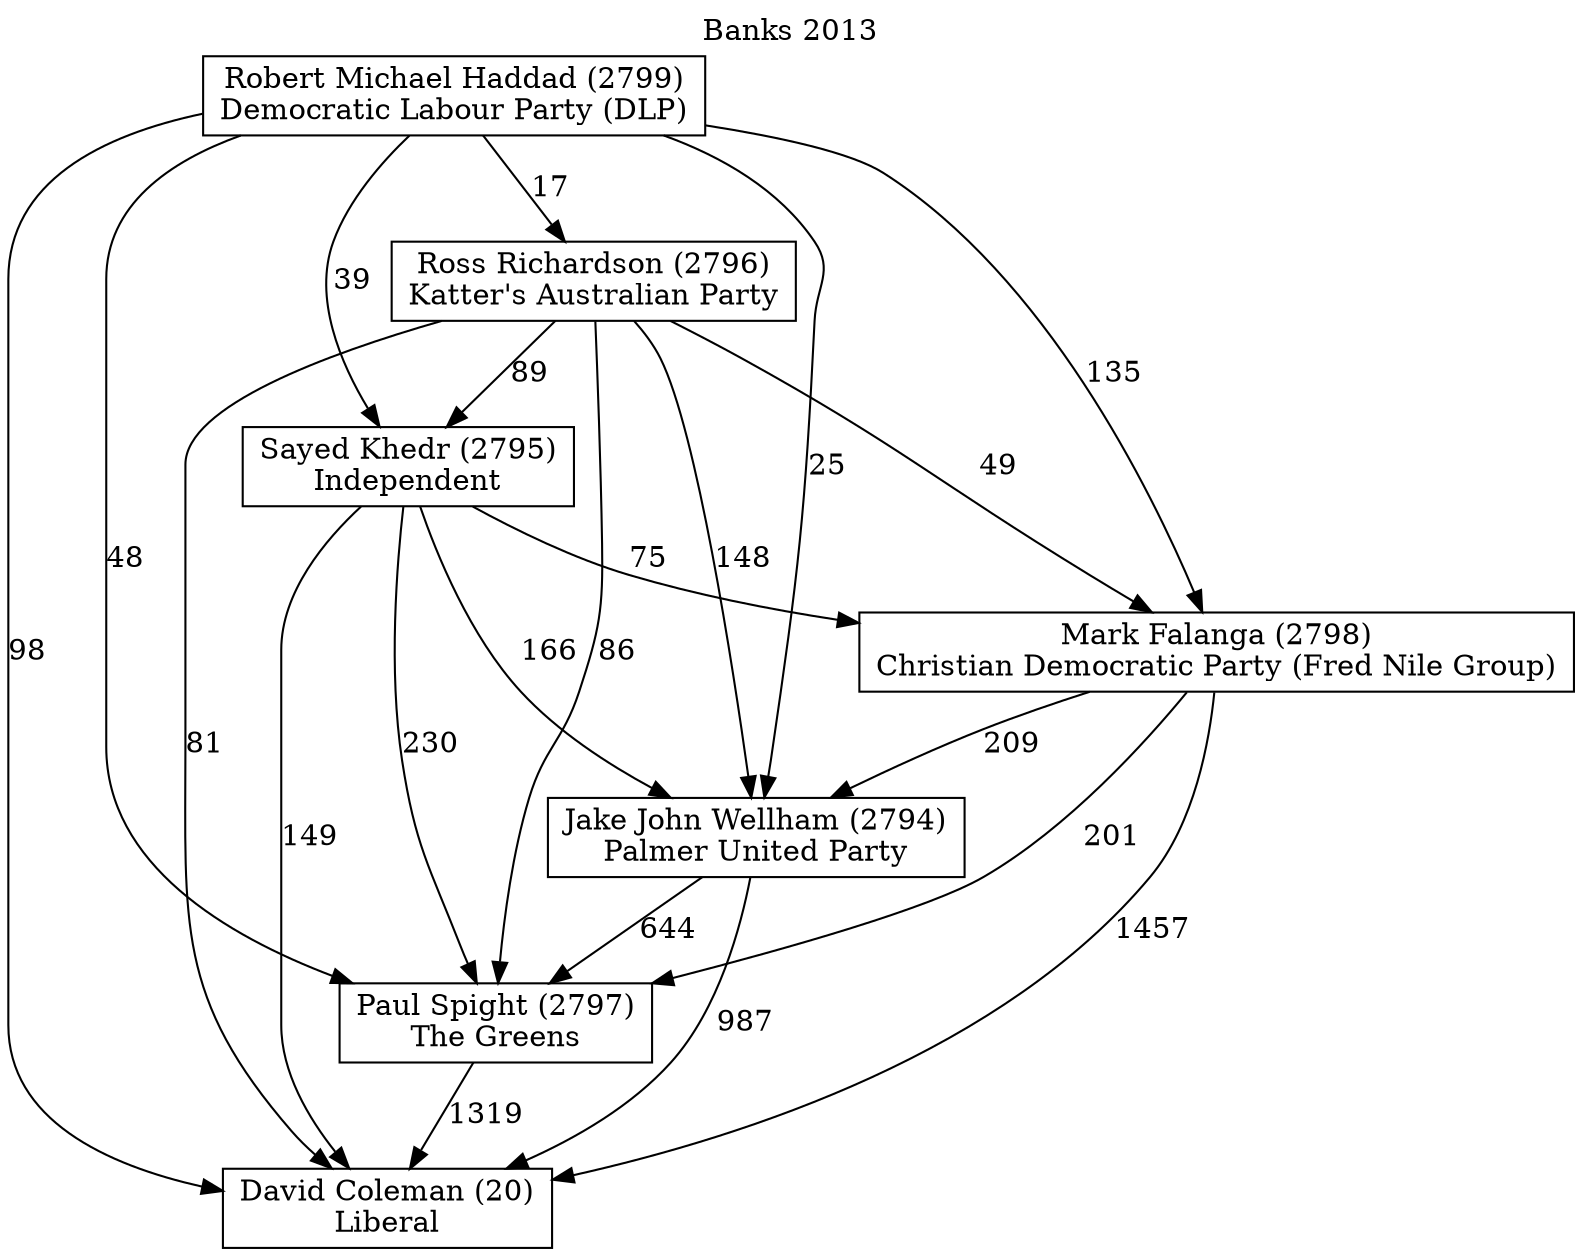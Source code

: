 // House preference flow
digraph "David Coleman (20)_Banks_2013" {
	graph [label="Banks 2013" labelloc=t mclimit=2]
	node [shape=box]
	"David Coleman (20)" [label="David Coleman (20)
Liberal"]
	"Paul Spight (2797)" [label="Paul Spight (2797)
The Greens"]
	"Jake John Wellham (2794)" [label="Jake John Wellham (2794)
Palmer United Party"]
	"Mark Falanga (2798)" [label="Mark Falanga (2798)
Christian Democratic Party (Fred Nile Group)"]
	"Sayed Khedr (2795)" [label="Sayed Khedr (2795)
Independent"]
	"Ross Richardson (2796)" [label="Ross Richardson (2796)
Katter's Australian Party"]
	"Robert Michael Haddad (2799)" [label="Robert Michael Haddad (2799)
Democratic Labour Party (DLP)"]
	"Paul Spight (2797)" -> "David Coleman (20)" [label=1319]
	"Jake John Wellham (2794)" -> "Paul Spight (2797)" [label=644]
	"Mark Falanga (2798)" -> "Jake John Wellham (2794)" [label=209]
	"Sayed Khedr (2795)" -> "Mark Falanga (2798)" [label=75]
	"Ross Richardson (2796)" -> "Sayed Khedr (2795)" [label=89]
	"Robert Michael Haddad (2799)" -> "Ross Richardson (2796)" [label=17]
	"Jake John Wellham (2794)" -> "David Coleman (20)" [label=987]
	"Mark Falanga (2798)" -> "David Coleman (20)" [label=1457]
	"Sayed Khedr (2795)" -> "David Coleman (20)" [label=149]
	"Ross Richardson (2796)" -> "David Coleman (20)" [label=81]
	"Robert Michael Haddad (2799)" -> "David Coleman (20)" [label=98]
	"Robert Michael Haddad (2799)" -> "Sayed Khedr (2795)" [label=39]
	"Ross Richardson (2796)" -> "Mark Falanga (2798)" [label=49]
	"Robert Michael Haddad (2799)" -> "Mark Falanga (2798)" [label=135]
	"Sayed Khedr (2795)" -> "Jake John Wellham (2794)" [label=166]
	"Ross Richardson (2796)" -> "Jake John Wellham (2794)" [label=148]
	"Robert Michael Haddad (2799)" -> "Jake John Wellham (2794)" [label=25]
	"Mark Falanga (2798)" -> "Paul Spight (2797)" [label=201]
	"Sayed Khedr (2795)" -> "Paul Spight (2797)" [label=230]
	"Ross Richardson (2796)" -> "Paul Spight (2797)" [label=86]
	"Robert Michael Haddad (2799)" -> "Paul Spight (2797)" [label=48]
}
